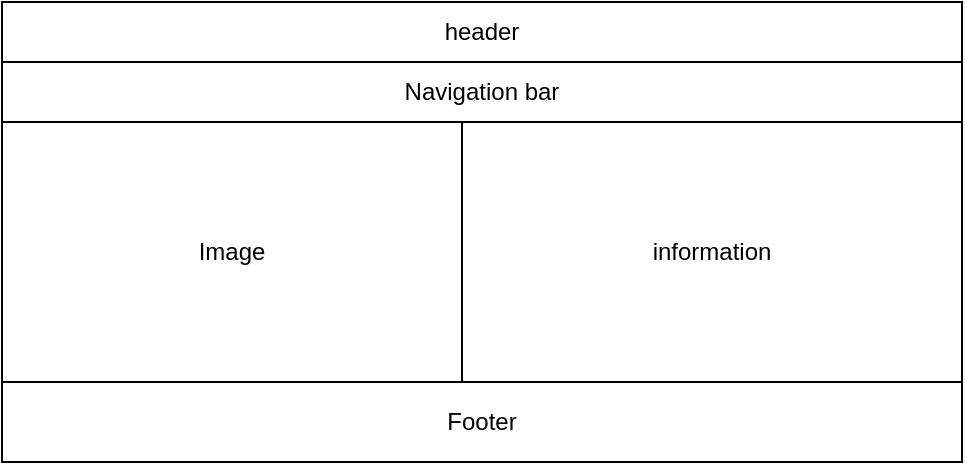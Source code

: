 <mxfile version="20.5.0" type="device"><diagram id="nj_Vc2VuvyvMktDgB-Gd" name="Page-1"><mxGraphModel dx="782" dy="379" grid="1" gridSize="10" guides="1" tooltips="1" connect="1" arrows="1" fold="1" page="1" pageScale="1" pageWidth="850" pageHeight="1100" math="0" shadow="0"><root><mxCell id="0"/><mxCell id="1" parent="0"/><mxCell id="31fV18e1cu_lkPwtwm0i-1" value="Navigation bar" style="text;html=1;strokeColor=default;fillColor=none;align=center;verticalAlign=middle;whiteSpace=wrap;rounded=0;" vertex="1" parent="1"><mxGeometry x="160" y="150" width="480" height="30" as="geometry"/></mxCell><mxCell id="31fV18e1cu_lkPwtwm0i-2" value="Image" style="text;html=1;strokeColor=default;fillColor=none;align=center;verticalAlign=middle;whiteSpace=wrap;rounded=0;" vertex="1" parent="1"><mxGeometry x="160" y="180" width="230" height="130" as="geometry"/></mxCell><mxCell id="31fV18e1cu_lkPwtwm0i-3" value="header" style="text;html=1;strokeColor=default;fillColor=none;align=center;verticalAlign=middle;whiteSpace=wrap;rounded=0;" vertex="1" parent="1"><mxGeometry x="160" y="120" width="480" height="30" as="geometry"/></mxCell><mxCell id="31fV18e1cu_lkPwtwm0i-5" value="Footer" style="text;html=1;strokeColor=default;fillColor=none;align=center;verticalAlign=middle;whiteSpace=wrap;rounded=0;" vertex="1" parent="1"><mxGeometry x="160" y="310" width="480" height="40" as="geometry"/></mxCell><mxCell id="31fV18e1cu_lkPwtwm0i-8" value="information" style="text;html=1;strokeColor=default;fillColor=none;align=center;verticalAlign=middle;whiteSpace=wrap;rounded=0;" vertex="1" parent="1"><mxGeometry x="390" y="180" width="250" height="130" as="geometry"/></mxCell></root></mxGraphModel></diagram></mxfile>